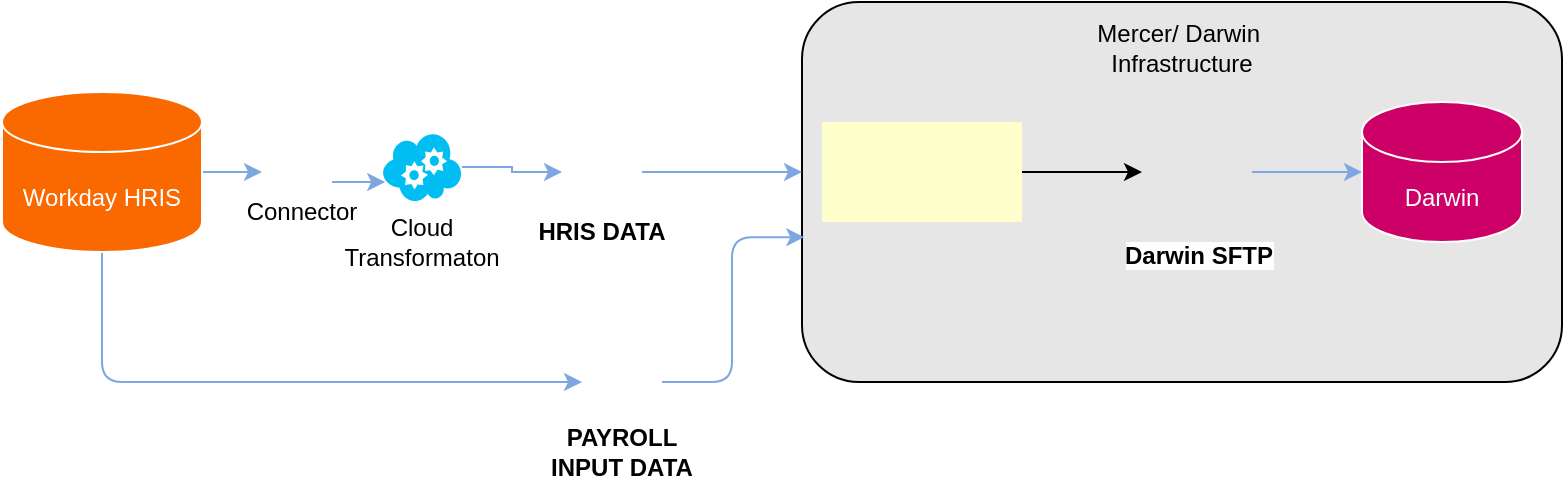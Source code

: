 <mxfile version="25.0.3">
  <diagram name="Page-1" id="A9XR1jZGHq--YnNvkIuj">
    <mxGraphModel dx="1221" dy="638" grid="1" gridSize="10" guides="1" tooltips="1" connect="1" arrows="1" fold="1" page="1" pageScale="1" pageWidth="850" pageHeight="1100" math="0" shadow="0">
      <root>
        <mxCell id="0" />
        <mxCell id="1" parent="0" />
        <mxCell id="HOEGeLbAy4G5C-rbRLAX-3" value="Mercer/ Darwin&amp;nbsp;&lt;div&gt;Infrastructure&lt;/div&gt;&lt;div&gt;&lt;br&gt;&lt;/div&gt;&lt;div&gt;&lt;br&gt;&lt;/div&gt;&lt;div&gt;&lt;br&gt;&lt;/div&gt;&lt;div&gt;&lt;br&gt;&lt;/div&gt;&lt;div&gt;&lt;br&gt;&lt;/div&gt;&lt;div&gt;&lt;br&gt;&lt;/div&gt;&lt;div&gt;&lt;br&gt;&lt;/div&gt;&lt;div&gt;&lt;br&gt;&lt;/div&gt;&lt;div&gt;&lt;br&gt;&lt;/div&gt;&lt;div&gt;&lt;br&gt;&lt;/div&gt;" style="rounded=1;whiteSpace=wrap;html=1;fillColor=#E6E6E6;" parent="1" vertex="1">
          <mxGeometry x="430" y="210" width="380" height="190" as="geometry" />
        </mxCell>
        <mxCell id="-0u0BnXHOa6PvTaj0j1a-3" style="edgeStyle=orthogonalEdgeStyle;rounded=0;orthogonalLoop=1;jettySize=auto;html=1;endArrow=classic;endFill=1;strokeColor=#7EA6E0;" parent="1" source="-0u0BnXHOa6PvTaj0j1a-1" edge="1">
          <mxGeometry relative="1" as="geometry">
            <mxPoint x="160" y="295" as="targetPoint" />
          </mxGeometry>
        </mxCell>
        <mxCell id="hUukmX3iklJUezbYdp2z-4" style="edgeStyle=orthogonalEdgeStyle;rounded=1;orthogonalLoop=1;jettySize=auto;html=1;entryX=0;entryY=0.5;entryDx=0;entryDy=0;curved=0;strokeColor=#7EA6E0;align=center;verticalAlign=middle;fontFamily=Helvetica;fontSize=11;fontColor=default;labelBackgroundColor=default;endArrow=classic;endFill=1;" edge="1" parent="1" source="-0u0BnXHOa6PvTaj0j1a-1" target="hUukmX3iklJUezbYdp2z-3">
          <mxGeometry relative="1" as="geometry">
            <Array as="points">
              <mxPoint x="80" y="400" />
            </Array>
          </mxGeometry>
        </mxCell>
        <mxCell id="-0u0BnXHOa6PvTaj0j1a-1" value="&lt;font color=&quot;#ffffff&quot;&gt;Workday HRIS&lt;/font&gt;" style="shape=cylinder3;whiteSpace=wrap;html=1;boundedLbl=1;backgroundOutline=1;size=15;fillColor=#fa6800;fontColor=#000000;strokeColor=#FFFFFF;" parent="1" vertex="1">
          <mxGeometry x="30" y="255" width="100" height="80" as="geometry" />
        </mxCell>
        <mxCell id="-0u0BnXHOa6PvTaj0j1a-2" value="&lt;font color=&quot;#ffffff&quot;&gt;Darwin&lt;/font&gt;" style="shape=cylinder3;whiteSpace=wrap;html=1;boundedLbl=1;backgroundOutline=1;size=15;fillColor=#CC0066;fontColor=#000000;strokeColor=#FFFFFF;" parent="1" vertex="1">
          <mxGeometry x="710" y="260" width="80" height="70" as="geometry" />
        </mxCell>
        <mxCell id="-0u0BnXHOa6PvTaj0j1a-4" value="&lt;b&gt;Darwin SFTP&lt;/b&gt;" style="shape=image;html=1;verticalAlign=top;verticalLabelPosition=bottom;labelBackgroundColor=#ffffff;imageAspect=0;aspect=fixed;image=https://cdn2.iconfinder.com/data/icons/whcompare-servers-web-hosting/50/sftp-128.png" parent="1" vertex="1">
          <mxGeometry x="600" y="267.5" width="55" height="55" as="geometry" />
        </mxCell>
        <mxCell id="-0u0BnXHOa6PvTaj0j1a-7" value="" style="shape=image;verticalLabelPosition=bottom;labelBackgroundColor=default;verticalAlign=top;aspect=fixed;imageAspect=0;image=https://cdn-icons-png.flaticon.com/512/9159/9159105.png;" parent="1" vertex="1">
          <mxGeometry x="310" y="275" width="40" height="40" as="geometry" />
        </mxCell>
        <mxCell id="-0u0BnXHOa6PvTaj0j1a-20" style="edgeStyle=orthogonalEdgeStyle;rounded=0;orthogonalLoop=1;jettySize=auto;html=1;strokeColor=#7EA6E0;align=center;verticalAlign=middle;fontFamily=Helvetica;fontSize=11;fontColor=default;labelBackgroundColor=default;endArrow=classic;endFill=1;exitX=1;exitY=0.5;exitDx=0;exitDy=0;" parent="1" source="-0u0BnXHOa6PvTaj0j1a-7" edge="1">
          <mxGeometry relative="1" as="geometry">
            <mxPoint x="430" y="295" as="targetPoint" />
            <mxPoint x="370" y="295" as="sourcePoint" />
          </mxGeometry>
        </mxCell>
        <mxCell id="-0u0BnXHOa6PvTaj0j1a-10" style="edgeStyle=orthogonalEdgeStyle;rounded=0;orthogonalLoop=1;jettySize=auto;html=1;entryX=0;entryY=0.5;entryDx=0;entryDy=0;entryPerimeter=0;strokeColor=#7EA6E0;align=center;verticalAlign=middle;fontFamily=Helvetica;fontSize=11;fontColor=default;labelBackgroundColor=default;endArrow=classic;endFill=1;" parent="1" source="-0u0BnXHOa6PvTaj0j1a-4" target="-0u0BnXHOa6PvTaj0j1a-2" edge="1">
          <mxGeometry relative="1" as="geometry" />
        </mxCell>
        <mxCell id="-0u0BnXHOa6PvTaj0j1a-19" style="edgeStyle=orthogonalEdgeStyle;rounded=0;orthogonalLoop=1;jettySize=auto;html=1;strokeColor=#7EA6E0;align=center;verticalAlign=middle;fontFamily=Helvetica;fontSize=11;fontColor=default;labelBackgroundColor=default;endArrow=classic;endFill=1;entryX=0;entryY=0.5;entryDx=0;entryDy=0;" parent="1" source="-0u0BnXHOa6PvTaj0j1a-12" edge="1" target="-0u0BnXHOa6PvTaj0j1a-7">
          <mxGeometry relative="1" as="geometry">
            <mxPoint x="290" y="292.5" as="targetPoint" />
            <Array as="points">
              <mxPoint x="285" y="293" />
              <mxPoint x="285" y="295" />
            </Array>
          </mxGeometry>
        </mxCell>
        <mxCell id="-0u0BnXHOa6PvTaj0j1a-12" value="" style="verticalLabelPosition=bottom;html=1;verticalAlign=top;align=center;strokeColor=none;fillColor=#00BEF2;shape=mxgraph.azure.cloud_service;" parent="1" vertex="1">
          <mxGeometry x="220" y="275" width="40" height="35" as="geometry" />
        </mxCell>
        <mxCell id="-0u0BnXHOa6PvTaj0j1a-13" value="" style="shape=image;html=1;verticalAlign=top;verticalLabelPosition=bottom;labelBackgroundColor=#ffffff;imageAspect=0;aspect=fixed;image=https://cdn1.iconfinder.com/data/icons/hawcons/32/699265-icon-37-file-xml-128.png" parent="1" vertex="1">
          <mxGeometry x="160" y="275" width="40" height="40" as="geometry" />
        </mxCell>
        <mxCell id="-0u0BnXHOa6PvTaj0j1a-14" value="Connector" style="text;html=1;align=center;verticalAlign=middle;whiteSpace=wrap;rounded=0;" parent="1" vertex="1">
          <mxGeometry x="150" y="300" width="60" height="30" as="geometry" />
        </mxCell>
        <mxCell id="-0u0BnXHOa6PvTaj0j1a-15" value="Cloud Transformaton" style="text;html=1;align=center;verticalAlign=middle;whiteSpace=wrap;rounded=0;" parent="1" vertex="1">
          <mxGeometry x="210" y="315" width="60" height="30" as="geometry" />
        </mxCell>
        <mxCell id="-0u0BnXHOa6PvTaj0j1a-16" style="edgeStyle=orthogonalEdgeStyle;rounded=0;orthogonalLoop=1;jettySize=auto;html=1;endArrow=classic;endFill=1;strokeColor=#7EA6E0;entryX=0.04;entryY=0.72;entryDx=0;entryDy=0;entryPerimeter=0;exitX=0.75;exitY=0;exitDx=0;exitDy=0;" parent="1" source="-0u0BnXHOa6PvTaj0j1a-14" target="-0u0BnXHOa6PvTaj0j1a-12" edge="1">
          <mxGeometry relative="1" as="geometry">
            <mxPoint x="170" y="305" as="targetPoint" />
            <mxPoint x="140" y="305" as="sourcePoint" />
          </mxGeometry>
        </mxCell>
        <mxCell id="HOEGeLbAy4G5C-rbRLAX-2" style="edgeStyle=orthogonalEdgeStyle;rounded=0;orthogonalLoop=1;jettySize=auto;html=1;entryX=0;entryY=0.5;entryDx=0;entryDy=0;" parent="1" source="HOEGeLbAy4G5C-rbRLAX-1" target="-0u0BnXHOa6PvTaj0j1a-4" edge="1">
          <mxGeometry relative="1" as="geometry" />
        </mxCell>
        <mxCell id="HOEGeLbAy4G5C-rbRLAX-1" value="" style="shape=image;verticalLabelPosition=bottom;labelBackgroundColor=default;verticalAlign=top;aspect=fixed;imageAspect=0;image=https://argondigital.com/wp-content/uploads/2023/04/partner-logo-boomi.png;imageBackground=#FFFFCC;" parent="1" vertex="1">
          <mxGeometry x="440" y="270" width="100" height="50" as="geometry" />
        </mxCell>
        <mxCell id="hUukmX3iklJUezbYdp2z-1" value="HRIS DATA" style="text;html=1;align=center;verticalAlign=middle;whiteSpace=wrap;rounded=0;fontStyle=1" vertex="1" parent="1">
          <mxGeometry x="290" y="310" width="80" height="30" as="geometry" />
        </mxCell>
        <mxCell id="hUukmX3iklJUezbYdp2z-2" value="PAYROLL INPUT DATA" style="text;html=1;align=center;verticalAlign=middle;whiteSpace=wrap;rounded=0;fontStyle=1" vertex="1" parent="1">
          <mxGeometry x="300" y="420" width="80" height="30" as="geometry" />
        </mxCell>
        <mxCell id="hUukmX3iklJUezbYdp2z-3" value="" style="shape=image;verticalLabelPosition=bottom;labelBackgroundColor=default;verticalAlign=top;aspect=fixed;imageAspect=0;image=https://cdn-icons-png.flaticon.com/512/9159/9159105.png;" vertex="1" parent="1">
          <mxGeometry x="320" y="380" width="40" height="40" as="geometry" />
        </mxCell>
        <mxCell id="hUukmX3iklJUezbYdp2z-5" style="edgeStyle=orthogonalEdgeStyle;rounded=1;orthogonalLoop=1;jettySize=auto;html=1;entryX=0.003;entryY=0.619;entryDx=0;entryDy=0;entryPerimeter=0;curved=0;strokeColor=#7EA6E0;align=center;verticalAlign=middle;fontFamily=Helvetica;fontSize=11;fontColor=default;labelBackgroundColor=default;endArrow=classic;endFill=1;" edge="1" parent="1" source="hUukmX3iklJUezbYdp2z-3" target="HOEGeLbAy4G5C-rbRLAX-3">
          <mxGeometry relative="1" as="geometry" />
        </mxCell>
      </root>
    </mxGraphModel>
  </diagram>
</mxfile>

